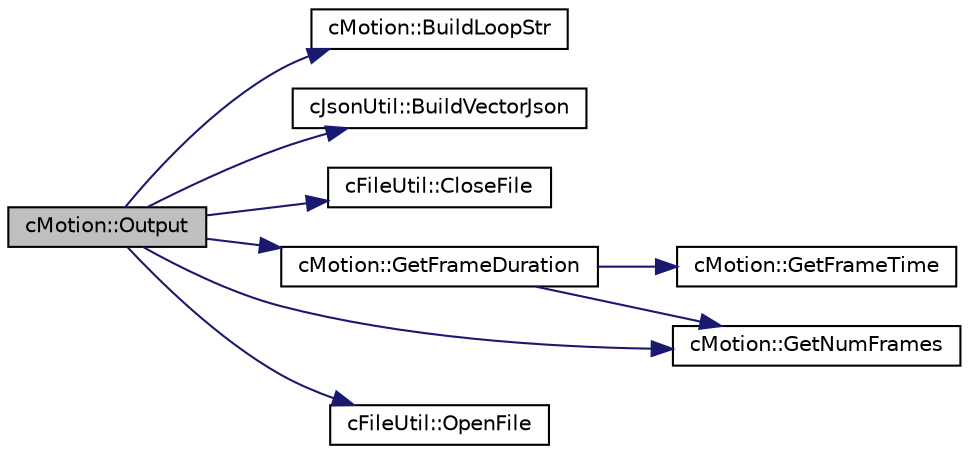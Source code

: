 digraph "cMotion::Output"
{
 // LATEX_PDF_SIZE
  edge [fontname="Helvetica",fontsize="10",labelfontname="Helvetica",labelfontsize="10"];
  node [fontname="Helvetica",fontsize="10",shape=record];
  rankdir="LR";
  Node1 [label="cMotion::Output",height=0.2,width=0.4,color="black", fillcolor="grey75", style="filled", fontcolor="black",tooltip=" "];
  Node1 -> Node2 [color="midnightblue",fontsize="10",style="solid",fontname="Helvetica"];
  Node2 [label="cMotion::BuildLoopStr",height=0.2,width=0.4,color="black", fillcolor="white", style="filled",URL="$classc_motion.html#a74345555e6be0365c4386d644298b3c9",tooltip=" "];
  Node1 -> Node3 [color="midnightblue",fontsize="10",style="solid",fontname="Helvetica"];
  Node3 [label="cJsonUtil::BuildVectorJson",height=0.2,width=0.4,color="black", fillcolor="white", style="filled",URL="$classc_json_util.html#aec23803fec702d398082aa5e03d664b0",tooltip=" "];
  Node1 -> Node4 [color="midnightblue",fontsize="10",style="solid",fontname="Helvetica"];
  Node4 [label="cFileUtil::CloseFile",height=0.2,width=0.4,color="black", fillcolor="white", style="filled",URL="$classc_file_util.html#a16794b7d8ff717737873acee365dd867",tooltip=" "];
  Node1 -> Node5 [color="midnightblue",fontsize="10",style="solid",fontname="Helvetica"];
  Node5 [label="cMotion::GetFrameDuration",height=0.2,width=0.4,color="black", fillcolor="white", style="filled",URL="$classc_motion.html#afd0f34b809945ddd084814778407eed5",tooltip=" "];
  Node5 -> Node6 [color="midnightblue",fontsize="10",style="solid",fontname="Helvetica"];
  Node6 [label="cMotion::GetFrameTime",height=0.2,width=0.4,color="black", fillcolor="white", style="filled",URL="$classc_motion.html#a912c78be10b2547766317031e418bcfe",tooltip=" "];
  Node5 -> Node7 [color="midnightblue",fontsize="10",style="solid",fontname="Helvetica"];
  Node7 [label="cMotion::GetNumFrames",height=0.2,width=0.4,color="black", fillcolor="white", style="filled",URL="$classc_motion.html#a345ad7c6fab23c99b0d121763b0a8c10",tooltip=" "];
  Node1 -> Node7 [color="midnightblue",fontsize="10",style="solid",fontname="Helvetica"];
  Node1 -> Node8 [color="midnightblue",fontsize="10",style="solid",fontname="Helvetica"];
  Node8 [label="cFileUtil::OpenFile",height=0.2,width=0.4,color="black", fillcolor="white", style="filled",URL="$classc_file_util.html#a09e16d3fd44f6d6002ddcd7ff90718a0",tooltip=" "];
}
